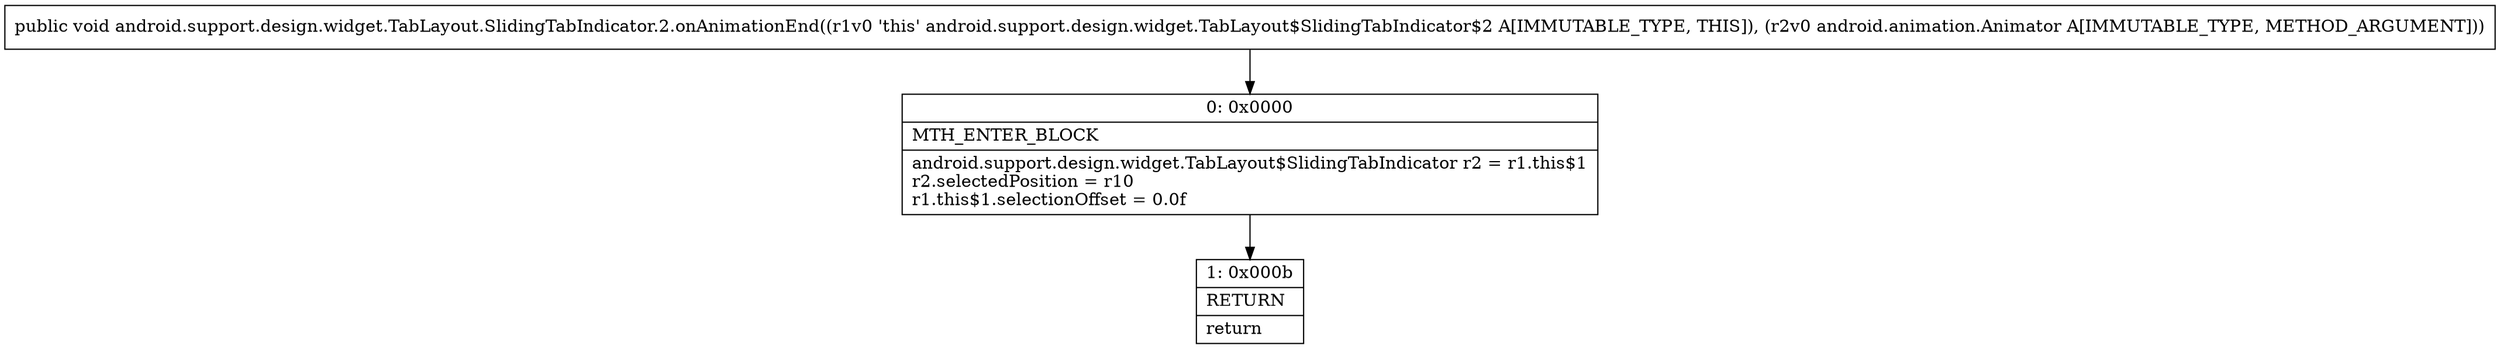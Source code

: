 digraph "CFG forandroid.support.design.widget.TabLayout.SlidingTabIndicator.2.onAnimationEnd(Landroid\/animation\/Animator;)V" {
Node_0 [shape=record,label="{0\:\ 0x0000|MTH_ENTER_BLOCK\l|android.support.design.widget.TabLayout$SlidingTabIndicator r2 = r1.this$1\lr2.selectedPosition = r10\lr1.this$1.selectionOffset = 0.0f\l}"];
Node_1 [shape=record,label="{1\:\ 0x000b|RETURN\l|return\l}"];
MethodNode[shape=record,label="{public void android.support.design.widget.TabLayout.SlidingTabIndicator.2.onAnimationEnd((r1v0 'this' android.support.design.widget.TabLayout$SlidingTabIndicator$2 A[IMMUTABLE_TYPE, THIS]), (r2v0 android.animation.Animator A[IMMUTABLE_TYPE, METHOD_ARGUMENT])) }"];
MethodNode -> Node_0;
Node_0 -> Node_1;
}


